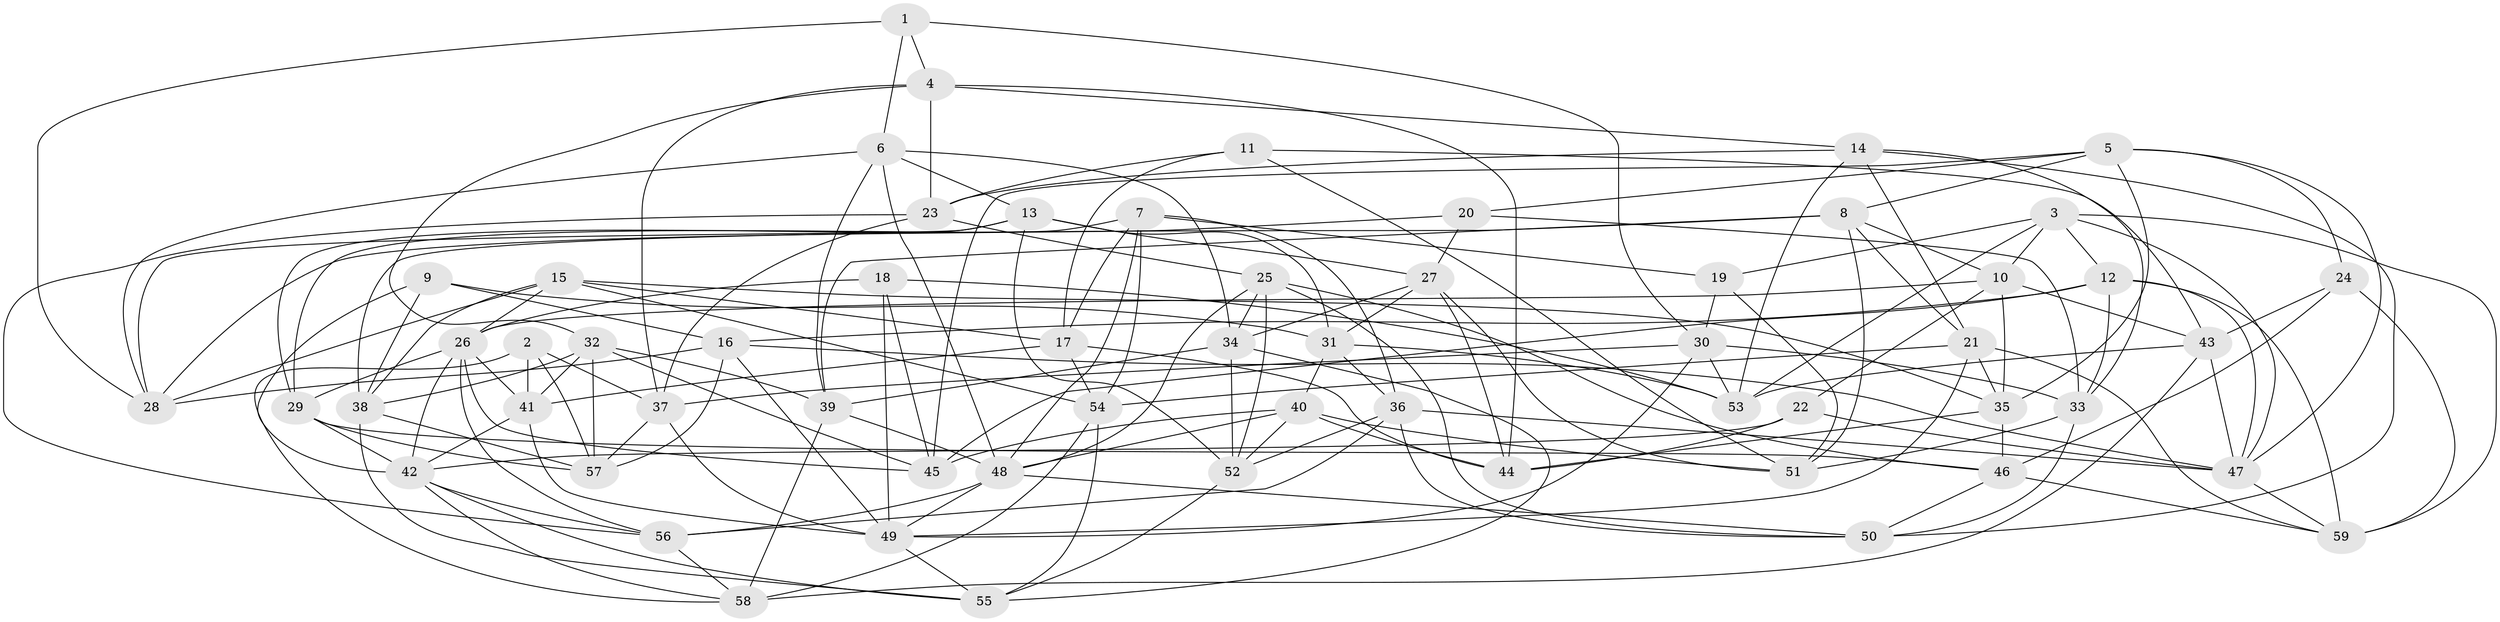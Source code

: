 // original degree distribution, {4: 1.0}
// Generated by graph-tools (version 1.1) at 2025/50/03/09/25 03:50:50]
// undirected, 59 vertices, 173 edges
graph export_dot {
graph [start="1"]
  node [color=gray90,style=filled];
  1;
  2;
  3;
  4;
  5;
  6;
  7;
  8;
  9;
  10;
  11;
  12;
  13;
  14;
  15;
  16;
  17;
  18;
  19;
  20;
  21;
  22;
  23;
  24;
  25;
  26;
  27;
  28;
  29;
  30;
  31;
  32;
  33;
  34;
  35;
  36;
  37;
  38;
  39;
  40;
  41;
  42;
  43;
  44;
  45;
  46;
  47;
  48;
  49;
  50;
  51;
  52;
  53;
  54;
  55;
  56;
  57;
  58;
  59;
  1 -- 4 [weight=1.0];
  1 -- 6 [weight=1.0];
  1 -- 28 [weight=1.0];
  1 -- 30 [weight=1.0];
  2 -- 37 [weight=1.0];
  2 -- 41 [weight=1.0];
  2 -- 57 [weight=1.0];
  2 -- 58 [weight=1.0];
  3 -- 10 [weight=1.0];
  3 -- 12 [weight=1.0];
  3 -- 19 [weight=1.0];
  3 -- 47 [weight=1.0];
  3 -- 53 [weight=1.0];
  3 -- 59 [weight=1.0];
  4 -- 14 [weight=1.0];
  4 -- 23 [weight=1.0];
  4 -- 32 [weight=1.0];
  4 -- 37 [weight=1.0];
  4 -- 44 [weight=1.0];
  5 -- 8 [weight=1.0];
  5 -- 20 [weight=1.0];
  5 -- 24 [weight=1.0];
  5 -- 35 [weight=1.0];
  5 -- 45 [weight=1.0];
  5 -- 47 [weight=1.0];
  6 -- 13 [weight=1.0];
  6 -- 28 [weight=1.0];
  6 -- 34 [weight=1.0];
  6 -- 39 [weight=1.0];
  6 -- 48 [weight=1.0];
  7 -- 17 [weight=1.0];
  7 -- 19 [weight=1.0];
  7 -- 29 [weight=1.0];
  7 -- 36 [weight=1.0];
  7 -- 48 [weight=1.0];
  7 -- 54 [weight=1.0];
  8 -- 10 [weight=1.0];
  8 -- 21 [weight=1.0];
  8 -- 38 [weight=1.0];
  8 -- 39 [weight=1.0];
  8 -- 51 [weight=1.0];
  9 -- 16 [weight=1.0];
  9 -- 31 [weight=1.0];
  9 -- 38 [weight=1.0];
  9 -- 42 [weight=1.0];
  10 -- 22 [weight=1.0];
  10 -- 26 [weight=1.0];
  10 -- 35 [weight=1.0];
  10 -- 43 [weight=1.0];
  11 -- 17 [weight=1.0];
  11 -- 23 [weight=1.0];
  11 -- 43 [weight=1.0];
  11 -- 51 [weight=1.0];
  12 -- 16 [weight=1.0];
  12 -- 33 [weight=1.0];
  12 -- 45 [weight=1.0];
  12 -- 47 [weight=1.0];
  12 -- 59 [weight=1.0];
  13 -- 27 [weight=1.0];
  13 -- 28 [weight=1.0];
  13 -- 29 [weight=1.0];
  13 -- 31 [weight=1.0];
  13 -- 52 [weight=1.0];
  14 -- 21 [weight=1.0];
  14 -- 23 [weight=1.0];
  14 -- 33 [weight=1.0];
  14 -- 50 [weight=1.0];
  14 -- 53 [weight=1.0];
  15 -- 17 [weight=1.0];
  15 -- 26 [weight=1.0];
  15 -- 28 [weight=1.0];
  15 -- 35 [weight=1.0];
  15 -- 38 [weight=1.0];
  15 -- 54 [weight=1.0];
  16 -- 28 [weight=1.0];
  16 -- 47 [weight=1.0];
  16 -- 49 [weight=1.0];
  16 -- 57 [weight=1.0];
  17 -- 41 [weight=1.0];
  17 -- 44 [weight=1.0];
  17 -- 54 [weight=1.0];
  18 -- 26 [weight=1.0];
  18 -- 45 [weight=1.0];
  18 -- 49 [weight=1.0];
  18 -- 53 [weight=1.0];
  19 -- 30 [weight=1.0];
  19 -- 51 [weight=1.0];
  20 -- 27 [weight=1.0];
  20 -- 28 [weight=1.0];
  20 -- 33 [weight=1.0];
  21 -- 35 [weight=1.0];
  21 -- 49 [weight=1.0];
  21 -- 54 [weight=1.0];
  21 -- 59 [weight=1.0];
  22 -- 42 [weight=1.0];
  22 -- 44 [weight=1.0];
  22 -- 47 [weight=1.0];
  23 -- 25 [weight=1.0];
  23 -- 37 [weight=1.0];
  23 -- 56 [weight=1.0];
  24 -- 43 [weight=1.0];
  24 -- 46 [weight=1.0];
  24 -- 59 [weight=1.0];
  25 -- 34 [weight=1.0];
  25 -- 46 [weight=1.0];
  25 -- 48 [weight=1.0];
  25 -- 50 [weight=1.0];
  25 -- 52 [weight=1.0];
  26 -- 29 [weight=1.0];
  26 -- 41 [weight=1.0];
  26 -- 42 [weight=1.0];
  26 -- 45 [weight=1.0];
  26 -- 56 [weight=1.0];
  27 -- 31 [weight=1.0];
  27 -- 34 [weight=1.0];
  27 -- 44 [weight=1.0];
  27 -- 51 [weight=1.0];
  29 -- 42 [weight=1.0];
  29 -- 46 [weight=1.0];
  29 -- 57 [weight=1.0];
  30 -- 33 [weight=1.0];
  30 -- 37 [weight=1.0];
  30 -- 49 [weight=1.0];
  30 -- 53 [weight=1.0];
  31 -- 36 [weight=1.0];
  31 -- 40 [weight=1.0];
  31 -- 53 [weight=1.0];
  32 -- 38 [weight=1.0];
  32 -- 39 [weight=1.0];
  32 -- 41 [weight=1.0];
  32 -- 45 [weight=1.0];
  32 -- 57 [weight=1.0];
  33 -- 50 [weight=1.0];
  33 -- 51 [weight=1.0];
  34 -- 39 [weight=1.0];
  34 -- 52 [weight=1.0];
  34 -- 55 [weight=1.0];
  35 -- 44 [weight=1.0];
  35 -- 46 [weight=1.0];
  36 -- 47 [weight=1.0];
  36 -- 50 [weight=1.0];
  36 -- 52 [weight=1.0];
  36 -- 56 [weight=1.0];
  37 -- 49 [weight=1.0];
  37 -- 57 [weight=1.0];
  38 -- 55 [weight=1.0];
  38 -- 57 [weight=1.0];
  39 -- 48 [weight=1.0];
  39 -- 58 [weight=1.0];
  40 -- 44 [weight=1.0];
  40 -- 45 [weight=1.0];
  40 -- 48 [weight=1.0];
  40 -- 51 [weight=1.0];
  40 -- 52 [weight=1.0];
  41 -- 42 [weight=1.0];
  41 -- 49 [weight=1.0];
  42 -- 55 [weight=1.0];
  42 -- 56 [weight=1.0];
  42 -- 58 [weight=1.0];
  43 -- 47 [weight=1.0];
  43 -- 53 [weight=1.0];
  43 -- 58 [weight=1.0];
  46 -- 50 [weight=1.0];
  46 -- 59 [weight=1.0];
  47 -- 59 [weight=1.0];
  48 -- 49 [weight=1.0];
  48 -- 50 [weight=1.0];
  48 -- 56 [weight=1.0];
  49 -- 55 [weight=1.0];
  52 -- 55 [weight=1.0];
  54 -- 55 [weight=1.0];
  54 -- 58 [weight=1.0];
  56 -- 58 [weight=1.0];
}
